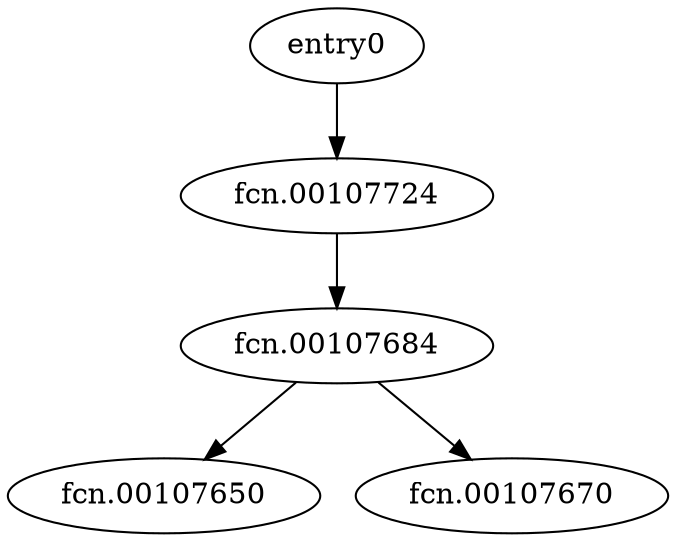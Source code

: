 digraph code {
  "0x00106b18" [label="entry0"];
  "0x00106b18" -> "0x00107724";
  "0x00107724" [label="fcn.00107724"];
  "0x00107724" [label="fcn.00107724"];
  "0x00107724" -> "0x00107684";
  "0x00107684" [label="fcn.00107684"];
  "0x00107684" [label="fcn.00107684"];
  "0x00107684" -> "0x00107650";
  "0x00107650" [label="fcn.00107650"];
  "0x00107684" -> "0x00107670";
  "0x00107670" [label="fcn.00107670"];
}
